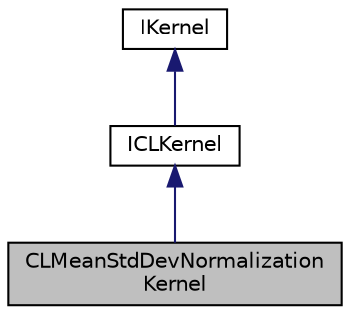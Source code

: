 digraph "CLMeanStdDevNormalizationKernel"
{
 // LATEX_PDF_SIZE
  edge [fontname="Helvetica",fontsize="10",labelfontname="Helvetica",labelfontsize="10"];
  node [fontname="Helvetica",fontsize="10",shape=record];
  Node1 [label="CLMeanStdDevNormalization\lKernel",height=0.2,width=0.4,color="black", fillcolor="grey75", style="filled", fontcolor="black",tooltip="Interface for the kernel to normalize the input 2D tensor across the first dimension with respect to ..."];
  Node2 -> Node1 [dir="back",color="midnightblue",fontsize="10",style="solid",fontname="Helvetica"];
  Node2 [label="ICLKernel",height=0.2,width=0.4,color="black", fillcolor="white", style="filled",URL="$classarm__compute_1_1_i_c_l_kernel.xhtml",tooltip="Common interface for all the OpenCL kernels."];
  Node3 -> Node2 [dir="back",color="midnightblue",fontsize="10",style="solid",fontname="Helvetica"];
  Node3 [label="IKernel",height=0.2,width=0.4,color="black", fillcolor="white", style="filled",URL="$classarm__compute_1_1_i_kernel.xhtml",tooltip="Common information for all the kernels."];
}
